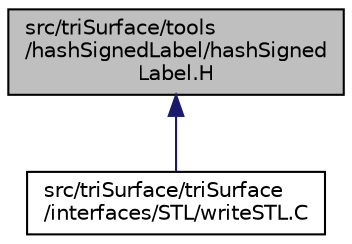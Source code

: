 digraph "src/triSurface/tools/hashSignedLabel/hashSignedLabel.H"
{
  bgcolor="transparent";
  edge [fontname="Helvetica",fontsize="10",labelfontname="Helvetica",labelfontsize="10"];
  node [fontname="Helvetica",fontsize="10",shape=record];
  Node61 [label="src/triSurface/tools\l/hashSignedLabel/hashSigned\lLabel.H",height=0.2,width=0.4,color="black", fillcolor="grey75", style="filled", fontcolor="black"];
  Node61 -> Node62 [dir="back",color="midnightblue",fontsize="10",style="solid",fontname="Helvetica"];
  Node62 [label="src/triSurface/triSurface\l/interfaces/STL/writeSTL.C",height=0.2,width=0.4,color="black",URL="$a17489.html"];
}
